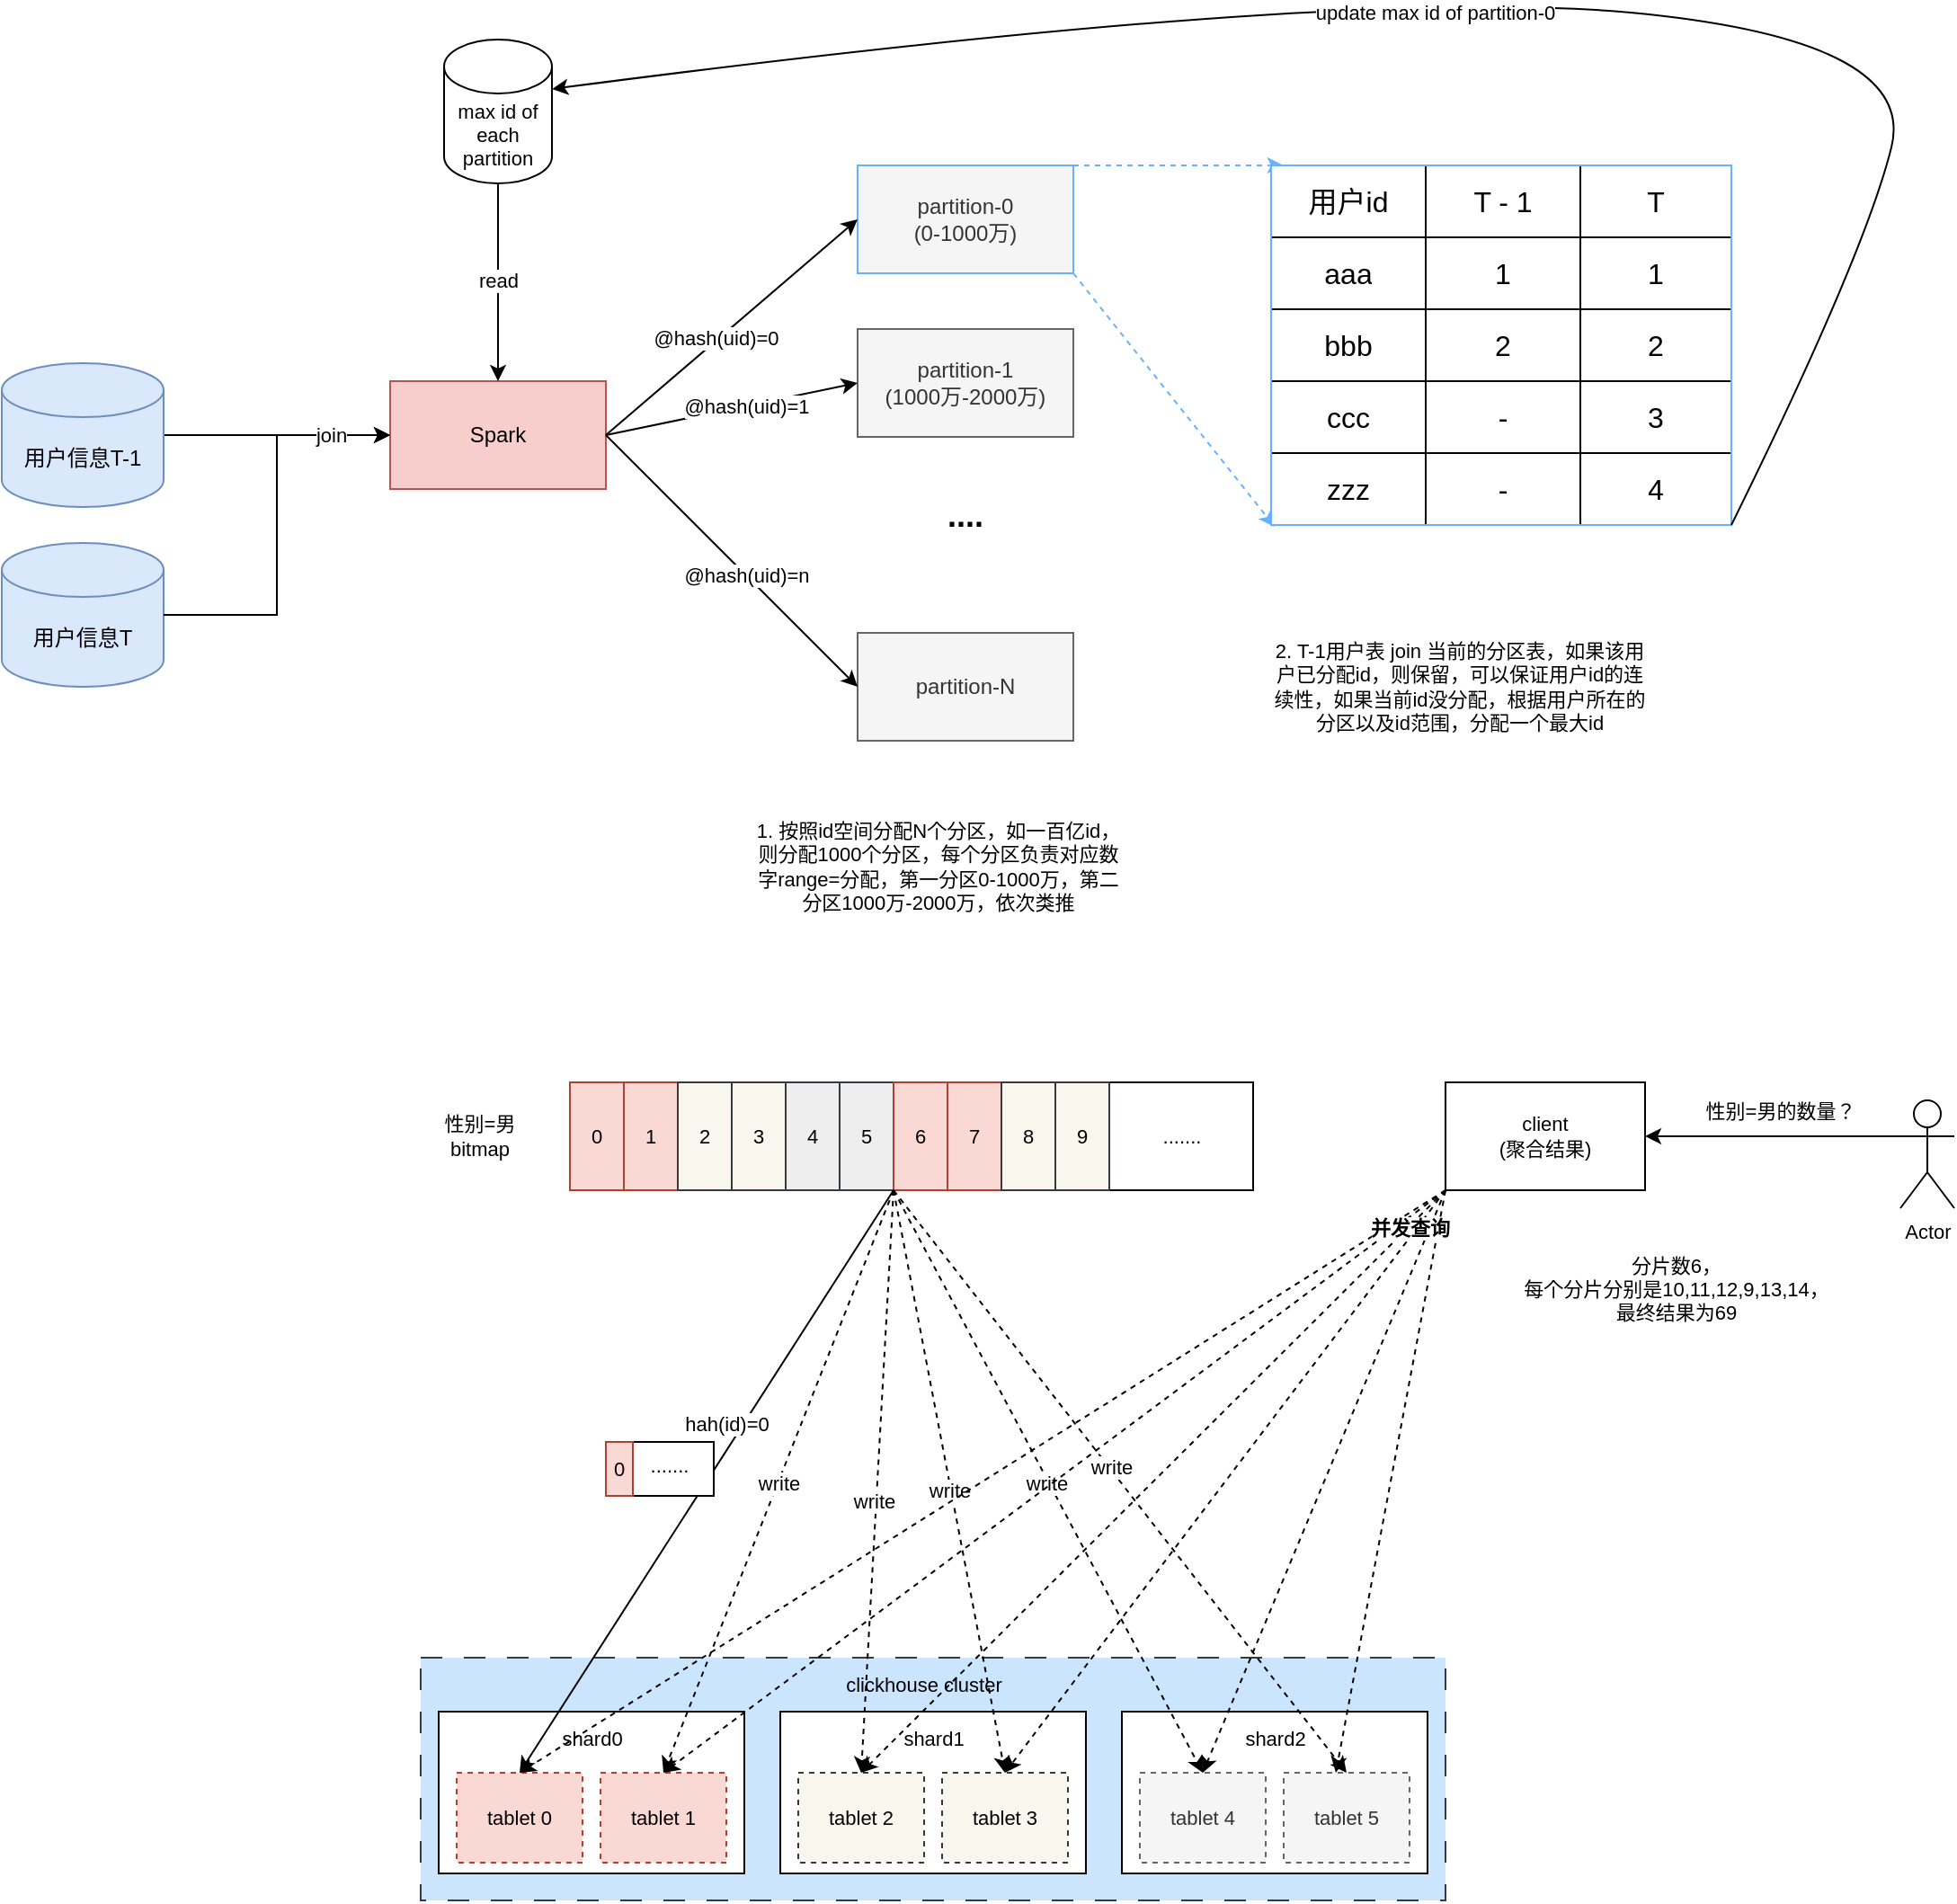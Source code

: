 <mxfile version="20.8.23" type="github">
  <diagram name="第 1 页" id="nkp_MTn814R25akcquSp">
    <mxGraphModel dx="1385" dy="1883" grid="1" gridSize="10" guides="1" tooltips="1" connect="1" arrows="1" fold="1" page="1" pageScale="1" pageWidth="827" pageHeight="1169" math="0" shadow="0">
      <root>
        <mxCell id="0" />
        <mxCell id="1" parent="0" />
        <mxCell id="lXcfenjcooxFhSZYw2Mp-126" value="" style="group" vertex="1" connectable="0" parent="1">
          <mxGeometry x="257" y="920" width="570" height="135" as="geometry" />
        </mxCell>
        <mxCell id="lXcfenjcooxFhSZYw2Mp-108" value="" style="rounded=0;whiteSpace=wrap;html=1;strokeColor=#36393d;fontSize=11;fillColor=#cce5ff;dashed=1;dashPattern=12 12;" vertex="1" parent="lXcfenjcooxFhSZYw2Mp-126">
          <mxGeometry width="570" height="135" as="geometry" />
        </mxCell>
        <mxCell id="lXcfenjcooxFhSZYw2Mp-89" value="" style="rounded=0;whiteSpace=wrap;html=1;strokeColor=#000000;fontSize=11;fillColor=default;" vertex="1" parent="lXcfenjcooxFhSZYw2Mp-126">
          <mxGeometry x="10" y="30" width="170" height="90" as="geometry" />
        </mxCell>
        <mxCell id="lXcfenjcooxFhSZYw2Mp-93" value="shard0" style="text;html=1;align=center;verticalAlign=middle;resizable=0;points=[];autosize=1;strokeColor=none;fillColor=none;fontSize=11;" vertex="1" parent="lXcfenjcooxFhSZYw2Mp-126">
          <mxGeometry x="65" y="30" width="60" height="30" as="geometry" />
        </mxCell>
        <mxCell id="lXcfenjcooxFhSZYw2Mp-96" value="tablet 0" style="rounded=0;whiteSpace=wrap;html=1;strokeColor=#ae4132;fontSize=11;fillColor=#fad9d5;dashed=1;" vertex="1" parent="lXcfenjcooxFhSZYw2Mp-126">
          <mxGeometry x="20" y="64" width="70" height="50" as="geometry" />
        </mxCell>
        <mxCell id="lXcfenjcooxFhSZYw2Mp-97" value="tablet 1" style="rounded=0;whiteSpace=wrap;html=1;strokeColor=#ae4132;fontSize=11;fillColor=#fad9d5;dashed=1;" vertex="1" parent="lXcfenjcooxFhSZYw2Mp-126">
          <mxGeometry x="100" y="64" width="70" height="50" as="geometry" />
        </mxCell>
        <mxCell id="lXcfenjcooxFhSZYw2Mp-98" value="" style="rounded=0;whiteSpace=wrap;html=1;strokeColor=#000000;fontSize=11;fillColor=default;" vertex="1" parent="lXcfenjcooxFhSZYw2Mp-126">
          <mxGeometry x="200" y="30" width="170" height="90" as="geometry" />
        </mxCell>
        <mxCell id="lXcfenjcooxFhSZYw2Mp-99" value="shard1" style="text;html=1;align=center;verticalAlign=middle;resizable=0;points=[];autosize=1;strokeColor=none;fillColor=none;fontSize=11;" vertex="1" parent="lXcfenjcooxFhSZYw2Mp-126">
          <mxGeometry x="255" y="30" width="60" height="30" as="geometry" />
        </mxCell>
        <mxCell id="lXcfenjcooxFhSZYw2Mp-100" value="tablet 2" style="rounded=0;whiteSpace=wrap;html=1;strokeColor=#36393d;fontSize=11;fillColor=#f9f7ed;dashed=1;" vertex="1" parent="lXcfenjcooxFhSZYw2Mp-126">
          <mxGeometry x="210" y="64" width="70" height="50" as="geometry" />
        </mxCell>
        <mxCell id="lXcfenjcooxFhSZYw2Mp-101" value="tablet 3" style="rounded=0;whiteSpace=wrap;html=1;strokeColor=#36393d;fontSize=11;fillColor=#f9f7ed;dashed=1;" vertex="1" parent="lXcfenjcooxFhSZYw2Mp-126">
          <mxGeometry x="290" y="64" width="70" height="50" as="geometry" />
        </mxCell>
        <mxCell id="lXcfenjcooxFhSZYw2Mp-102" value="" style="rounded=0;whiteSpace=wrap;html=1;strokeColor=#000000;fontSize=11;fillColor=default;" vertex="1" parent="lXcfenjcooxFhSZYw2Mp-126">
          <mxGeometry x="390" y="30" width="170" height="90" as="geometry" />
        </mxCell>
        <mxCell id="lXcfenjcooxFhSZYw2Mp-103" value="shard2" style="text;html=1;align=center;verticalAlign=middle;resizable=0;points=[];autosize=1;strokeColor=none;fillColor=none;fontSize=11;" vertex="1" parent="lXcfenjcooxFhSZYw2Mp-126">
          <mxGeometry x="445" y="30" width="60" height="30" as="geometry" />
        </mxCell>
        <mxCell id="lXcfenjcooxFhSZYw2Mp-104" value="tablet 4" style="rounded=0;whiteSpace=wrap;html=1;strokeColor=#666666;fontSize=11;fillColor=#f5f5f5;dashed=1;fontColor=#333333;" vertex="1" parent="lXcfenjcooxFhSZYw2Mp-126">
          <mxGeometry x="400" y="64" width="70" height="50" as="geometry" />
        </mxCell>
        <mxCell id="lXcfenjcooxFhSZYw2Mp-105" value="tablet 5" style="rounded=0;whiteSpace=wrap;html=1;strokeColor=#666666;fontSize=11;fillColor=#f5f5f5;dashed=1;fontColor=#333333;" vertex="1" parent="lXcfenjcooxFhSZYw2Mp-126">
          <mxGeometry x="480" y="64" width="70" height="50" as="geometry" />
        </mxCell>
        <mxCell id="lXcfenjcooxFhSZYw2Mp-109" value="clickhouse cluster" style="text;html=1;strokeColor=none;fillColor=none;align=center;verticalAlign=middle;whiteSpace=wrap;rounded=0;fontSize=11;" vertex="1" parent="lXcfenjcooxFhSZYw2Mp-126">
          <mxGeometry x="230" width="100" height="30" as="geometry" />
        </mxCell>
        <mxCell id="lXcfenjcooxFhSZYw2Mp-1" value="Spark" style="rounded=0;whiteSpace=wrap;html=1;fillColor=#f8cecc;strokeColor=#b85450;" vertex="1" parent="1">
          <mxGeometry x="240" y="210" width="120" height="60" as="geometry" />
        </mxCell>
        <mxCell id="lXcfenjcooxFhSZYw2Mp-6" value="" style="edgeStyle=orthogonalEdgeStyle;rounded=0;orthogonalLoop=1;jettySize=auto;html=1;" edge="1" parent="1" source="lXcfenjcooxFhSZYw2Mp-2" target="lXcfenjcooxFhSZYw2Mp-1">
          <mxGeometry relative="1" as="geometry" />
        </mxCell>
        <mxCell id="lXcfenjcooxFhSZYw2Mp-2" value="用户信息T-1" style="shape=cylinder3;whiteSpace=wrap;html=1;boundedLbl=1;backgroundOutline=1;size=15;fillColor=#dae8fc;strokeColor=#6c8ebf;" vertex="1" parent="1">
          <mxGeometry x="24" y="200" width="90" height="80" as="geometry" />
        </mxCell>
        <mxCell id="lXcfenjcooxFhSZYw2Mp-3" value="partition-0&lt;br&gt;(0-1000万)" style="rounded=0;whiteSpace=wrap;html=1;fillColor=#f5f5f5;fontColor=#333333;strokeColor=#66B2FF;" vertex="1" parent="1">
          <mxGeometry x="500" y="90" width="120" height="60" as="geometry" />
        </mxCell>
        <mxCell id="lXcfenjcooxFhSZYw2Mp-4" value="partition-1&lt;br&gt;(1000万-2000万)" style="rounded=0;whiteSpace=wrap;html=1;fillColor=#f5f5f5;fontColor=#333333;strokeColor=#666666;" vertex="1" parent="1">
          <mxGeometry x="500" y="181" width="120" height="60" as="geometry" />
        </mxCell>
        <mxCell id="lXcfenjcooxFhSZYw2Mp-5" value="partition-N" style="rounded=0;whiteSpace=wrap;html=1;fillColor=#f5f5f5;fontColor=#333333;strokeColor=#666666;" vertex="1" parent="1">
          <mxGeometry x="500" y="350" width="120" height="60" as="geometry" />
        </mxCell>
        <mxCell id="lXcfenjcooxFhSZYw2Mp-7" value="&lt;b&gt;&lt;font style=&quot;font-size: 18px;&quot;&gt;....&lt;/font&gt;&lt;/b&gt;" style="text;html=1;strokeColor=none;fillColor=none;align=center;verticalAlign=middle;whiteSpace=wrap;rounded=0;" vertex="1" parent="1">
          <mxGeometry x="530" y="270" width="60" height="30" as="geometry" />
        </mxCell>
        <mxCell id="lXcfenjcooxFhSZYw2Mp-9" value="" style="endArrow=classic;html=1;rounded=0;fontSize=11;entryX=0;entryY=0.5;entryDx=0;entryDy=0;exitX=1;exitY=0.5;exitDx=0;exitDy=0;" edge="1" parent="1" source="lXcfenjcooxFhSZYw2Mp-1" target="lXcfenjcooxFhSZYw2Mp-3">
          <mxGeometry width="50" height="50" relative="1" as="geometry">
            <mxPoint x="350" y="420" as="sourcePoint" />
            <mxPoint x="400" y="370" as="targetPoint" />
          </mxGeometry>
        </mxCell>
        <mxCell id="lXcfenjcooxFhSZYw2Mp-10" value="@hash(uid)=0" style="edgeLabel;html=1;align=center;verticalAlign=middle;resizable=0;points=[];fontSize=11;" vertex="1" connectable="0" parent="lXcfenjcooxFhSZYw2Mp-9">
          <mxGeometry x="-0.116" y="1" relative="1" as="geometry">
            <mxPoint as="offset" />
          </mxGeometry>
        </mxCell>
        <mxCell id="lXcfenjcooxFhSZYw2Mp-11" value="" style="endArrow=classic;html=1;rounded=0;fontSize=11;entryX=0;entryY=0.5;entryDx=0;entryDy=0;exitX=1;exitY=0.5;exitDx=0;exitDy=0;" edge="1" parent="1" source="lXcfenjcooxFhSZYw2Mp-1" target="lXcfenjcooxFhSZYw2Mp-4">
          <mxGeometry width="50" height="50" relative="1" as="geometry">
            <mxPoint x="370" y="250" as="sourcePoint" />
            <mxPoint x="530" y="130" as="targetPoint" />
          </mxGeometry>
        </mxCell>
        <mxCell id="lXcfenjcooxFhSZYw2Mp-13" value="@hash(uid)=1" style="edgeLabel;html=1;align=center;verticalAlign=middle;resizable=0;points=[];fontSize=11;" vertex="1" connectable="0" parent="lXcfenjcooxFhSZYw2Mp-11">
          <mxGeometry x="0.112" relative="1" as="geometry">
            <mxPoint as="offset" />
          </mxGeometry>
        </mxCell>
        <mxCell id="lXcfenjcooxFhSZYw2Mp-14" value="" style="endArrow=classic;html=1;rounded=0;fontSize=11;entryX=0;entryY=0.5;entryDx=0;entryDy=0;exitX=1;exitY=0.5;exitDx=0;exitDy=0;" edge="1" parent="1" source="lXcfenjcooxFhSZYw2Mp-1" target="lXcfenjcooxFhSZYw2Mp-5">
          <mxGeometry width="50" height="50" relative="1" as="geometry">
            <mxPoint x="370" y="250" as="sourcePoint" />
            <mxPoint x="530" y="210" as="targetPoint" />
          </mxGeometry>
        </mxCell>
        <mxCell id="lXcfenjcooxFhSZYw2Mp-15" value="@hash(uid)=n" style="edgeLabel;html=1;align=center;verticalAlign=middle;resizable=0;points=[];fontSize=11;" vertex="1" connectable="0" parent="lXcfenjcooxFhSZYw2Mp-14">
          <mxGeometry x="0.112" relative="1" as="geometry">
            <mxPoint as="offset" />
          </mxGeometry>
        </mxCell>
        <mxCell id="lXcfenjcooxFhSZYw2Mp-16" value="用户信息T" style="shape=cylinder3;whiteSpace=wrap;html=1;boundedLbl=1;backgroundOutline=1;size=15;fillColor=#dae8fc;strokeColor=#6c8ebf;" vertex="1" parent="1">
          <mxGeometry x="24" y="300" width="90" height="80" as="geometry" />
        </mxCell>
        <mxCell id="lXcfenjcooxFhSZYw2Mp-17" value="" style="edgeStyle=orthogonalEdgeStyle;rounded=0;orthogonalLoop=1;jettySize=auto;html=1;entryX=0;entryY=0.5;entryDx=0;entryDy=0;" edge="1" parent="1" source="lXcfenjcooxFhSZYw2Mp-16" target="lXcfenjcooxFhSZYw2Mp-1">
          <mxGeometry relative="1" as="geometry">
            <mxPoint x="150" y="250" as="sourcePoint" />
            <mxPoint x="250" y="250" as="targetPoint" />
          </mxGeometry>
        </mxCell>
        <mxCell id="lXcfenjcooxFhSZYw2Mp-18" value="join" style="edgeLabel;html=1;align=center;verticalAlign=middle;resizable=0;points=[];fontSize=11;" vertex="1" connectable="0" parent="lXcfenjcooxFhSZYw2Mp-17">
          <mxGeometry x="0.708" relative="1" as="geometry">
            <mxPoint as="offset" />
          </mxGeometry>
        </mxCell>
        <mxCell id="lXcfenjcooxFhSZYw2Mp-19" value="1. 按照id空间分配N个分区，如一百亿id，则分配1000个分区，每个分区负责对应数字range=分配，第一分区0-1000万，第二分区1000万-2000万，依次类推" style="text;html=1;strokeColor=none;fillColor=none;align=center;verticalAlign=middle;whiteSpace=wrap;rounded=0;fontSize=11;" vertex="1" parent="1">
          <mxGeometry x="440" y="440" width="210" height="80" as="geometry" />
        </mxCell>
        <mxCell id="lXcfenjcooxFhSZYw2Mp-21" value="2. T-1用户表 join 当前的分区表，如果该用户已分配id，则保留，可以保证用户id的连续性，如果当前id没分配，根据用户所在的分区以及id范围，分配一个最大id" style="text;html=1;strokeColor=none;fillColor=none;align=center;verticalAlign=middle;whiteSpace=wrap;rounded=0;fontSize=11;" vertex="1" parent="1">
          <mxGeometry x="730" y="340" width="210" height="80" as="geometry" />
        </mxCell>
        <mxCell id="lXcfenjcooxFhSZYw2Mp-81" value="" style="endArrow=classic;html=1;rounded=0;fontSize=11;exitX=1;exitY=0;exitDx=0;exitDy=0;dashed=1;entryX=0.027;entryY=0;entryDx=0;entryDy=0;entryPerimeter=0;strokeColor=#66B2FF;" edge="1" parent="1" source="lXcfenjcooxFhSZYw2Mp-3" target="lXcfenjcooxFhSZYw2Mp-23">
          <mxGeometry width="50" height="50" relative="1" as="geometry">
            <mxPoint x="670" y="90" as="sourcePoint" />
            <mxPoint x="720" y="140" as="targetPoint" />
          </mxGeometry>
        </mxCell>
        <mxCell id="lXcfenjcooxFhSZYw2Mp-82" value="" style="endArrow=classic;html=1;rounded=0;fontSize=11;exitX=1;exitY=1;exitDx=0;exitDy=0;entryX=0.008;entryY=1.025;entryDx=0;entryDy=0;entryPerimeter=0;dashed=1;strokeColor=#66B2FF;" edge="1" parent="1" source="lXcfenjcooxFhSZYw2Mp-3" target="lXcfenjcooxFhSZYw2Mp-71">
          <mxGeometry width="50" height="50" relative="1" as="geometry">
            <mxPoint x="660" y="330" as="sourcePoint" />
            <mxPoint x="710" y="280" as="targetPoint" />
          </mxGeometry>
        </mxCell>
        <mxCell id="lXcfenjcooxFhSZYw2Mp-22" value="" style="shape=table;startSize=0;container=1;collapsible=0;childLayout=tableLayout;fontSize=16;strokeColor=#000000;" vertex="1" parent="1">
          <mxGeometry x="730" y="90" width="256" height="200" as="geometry" />
        </mxCell>
        <mxCell id="lXcfenjcooxFhSZYw2Mp-23" value="" style="shape=tableRow;horizontal=0;startSize=0;swimlaneHead=0;swimlaneBody=0;strokeColor=inherit;top=0;left=0;bottom=0;right=0;collapsible=0;dropTarget=0;fillColor=none;points=[[0,0.5],[1,0.5]];portConstraint=eastwest;fontSize=16;" vertex="1" parent="lXcfenjcooxFhSZYw2Mp-22">
          <mxGeometry width="256" height="40" as="geometry" />
        </mxCell>
        <mxCell id="lXcfenjcooxFhSZYw2Mp-24" value="用户id" style="shape=partialRectangle;html=1;whiteSpace=wrap;connectable=0;strokeColor=inherit;overflow=hidden;fillColor=none;top=0;left=0;bottom=0;right=0;pointerEvents=1;fontSize=16;" vertex="1" parent="lXcfenjcooxFhSZYw2Mp-23">
          <mxGeometry width="86" height="40" as="geometry">
            <mxRectangle width="86" height="40" as="alternateBounds" />
          </mxGeometry>
        </mxCell>
        <mxCell id="lXcfenjcooxFhSZYw2Mp-74" value="T - 1" style="shape=partialRectangle;html=1;whiteSpace=wrap;connectable=0;strokeColor=inherit;overflow=hidden;fillColor=none;top=0;left=0;bottom=0;right=0;pointerEvents=1;fontSize=16;" vertex="1" parent="lXcfenjcooxFhSZYw2Mp-23">
          <mxGeometry x="86" width="86" height="40" as="geometry">
            <mxRectangle width="86" height="40" as="alternateBounds" />
          </mxGeometry>
        </mxCell>
        <mxCell id="lXcfenjcooxFhSZYw2Mp-25" value="T" style="shape=partialRectangle;html=1;whiteSpace=wrap;connectable=0;strokeColor=inherit;overflow=hidden;fillColor=none;top=0;left=0;bottom=0;right=0;pointerEvents=1;fontSize=16;" vertex="1" parent="lXcfenjcooxFhSZYw2Mp-23">
          <mxGeometry x="172" width="84" height="40" as="geometry">
            <mxRectangle width="84" height="40" as="alternateBounds" />
          </mxGeometry>
        </mxCell>
        <mxCell id="lXcfenjcooxFhSZYw2Mp-27" value="" style="shape=tableRow;horizontal=0;startSize=0;swimlaneHead=0;swimlaneBody=0;strokeColor=inherit;top=0;left=0;bottom=0;right=0;collapsible=0;dropTarget=0;fillColor=none;points=[[0,0.5],[1,0.5]];portConstraint=eastwest;fontSize=16;" vertex="1" parent="lXcfenjcooxFhSZYw2Mp-22">
          <mxGeometry y="40" width="256" height="40" as="geometry" />
        </mxCell>
        <mxCell id="lXcfenjcooxFhSZYw2Mp-28" value="aaa" style="shape=partialRectangle;html=1;whiteSpace=wrap;connectable=0;strokeColor=inherit;overflow=hidden;fillColor=none;top=0;left=0;bottom=0;right=0;pointerEvents=1;fontSize=16;" vertex="1" parent="lXcfenjcooxFhSZYw2Mp-27">
          <mxGeometry width="86" height="40" as="geometry">
            <mxRectangle width="86" height="40" as="alternateBounds" />
          </mxGeometry>
        </mxCell>
        <mxCell id="lXcfenjcooxFhSZYw2Mp-75" value="1" style="shape=partialRectangle;html=1;whiteSpace=wrap;connectable=0;strokeColor=inherit;overflow=hidden;fillColor=none;top=0;left=0;bottom=0;right=0;pointerEvents=1;fontSize=16;" vertex="1" parent="lXcfenjcooxFhSZYw2Mp-27">
          <mxGeometry x="86" width="86" height="40" as="geometry">
            <mxRectangle width="86" height="40" as="alternateBounds" />
          </mxGeometry>
        </mxCell>
        <mxCell id="lXcfenjcooxFhSZYw2Mp-29" value="1" style="shape=partialRectangle;html=1;whiteSpace=wrap;connectable=0;strokeColor=inherit;overflow=hidden;fillColor=none;top=0;left=0;bottom=0;right=0;pointerEvents=1;fontSize=16;" vertex="1" parent="lXcfenjcooxFhSZYw2Mp-27">
          <mxGeometry x="172" width="84" height="40" as="geometry">
            <mxRectangle width="84" height="40" as="alternateBounds" />
          </mxGeometry>
        </mxCell>
        <mxCell id="lXcfenjcooxFhSZYw2Mp-31" value="" style="shape=tableRow;horizontal=0;startSize=0;swimlaneHead=0;swimlaneBody=0;strokeColor=inherit;top=0;left=0;bottom=0;right=0;collapsible=0;dropTarget=0;fillColor=none;points=[[0,0.5],[1,0.5]];portConstraint=eastwest;fontSize=16;" vertex="1" parent="lXcfenjcooxFhSZYw2Mp-22">
          <mxGeometry y="80" width="256" height="40" as="geometry" />
        </mxCell>
        <mxCell id="lXcfenjcooxFhSZYw2Mp-32" value="bbb" style="shape=partialRectangle;html=1;whiteSpace=wrap;connectable=0;strokeColor=inherit;overflow=hidden;fillColor=none;top=0;left=0;bottom=0;right=0;pointerEvents=1;fontSize=16;" vertex="1" parent="lXcfenjcooxFhSZYw2Mp-31">
          <mxGeometry width="86" height="40" as="geometry">
            <mxRectangle width="86" height="40" as="alternateBounds" />
          </mxGeometry>
        </mxCell>
        <mxCell id="lXcfenjcooxFhSZYw2Mp-76" value="2" style="shape=partialRectangle;html=1;whiteSpace=wrap;connectable=0;strokeColor=inherit;overflow=hidden;fillColor=none;top=0;left=0;bottom=0;right=0;pointerEvents=1;fontSize=16;" vertex="1" parent="lXcfenjcooxFhSZYw2Mp-31">
          <mxGeometry x="86" width="86" height="40" as="geometry">
            <mxRectangle width="86" height="40" as="alternateBounds" />
          </mxGeometry>
        </mxCell>
        <mxCell id="lXcfenjcooxFhSZYw2Mp-33" value="2" style="shape=partialRectangle;html=1;whiteSpace=wrap;connectable=0;strokeColor=inherit;overflow=hidden;fillColor=none;top=0;left=0;bottom=0;right=0;pointerEvents=1;fontSize=16;" vertex="1" parent="lXcfenjcooxFhSZYw2Mp-31">
          <mxGeometry x="172" width="84" height="40" as="geometry">
            <mxRectangle width="84" height="40" as="alternateBounds" />
          </mxGeometry>
        </mxCell>
        <mxCell id="lXcfenjcooxFhSZYw2Mp-48" value="" style="shape=tableRow;horizontal=0;startSize=0;swimlaneHead=0;swimlaneBody=0;strokeColor=inherit;top=0;left=0;bottom=0;right=0;collapsible=0;dropTarget=0;fillColor=none;points=[[0,0.5],[1,0.5]];portConstraint=eastwest;fontSize=16;" vertex="1" parent="lXcfenjcooxFhSZYw2Mp-22">
          <mxGeometry y="120" width="256" height="40" as="geometry" />
        </mxCell>
        <mxCell id="lXcfenjcooxFhSZYw2Mp-49" value="ccc" style="shape=partialRectangle;html=1;whiteSpace=wrap;connectable=0;strokeColor=inherit;overflow=hidden;fillColor=none;top=0;left=0;bottom=0;right=0;pointerEvents=1;fontSize=16;" vertex="1" parent="lXcfenjcooxFhSZYw2Mp-48">
          <mxGeometry width="86" height="40" as="geometry">
            <mxRectangle width="86" height="40" as="alternateBounds" />
          </mxGeometry>
        </mxCell>
        <mxCell id="lXcfenjcooxFhSZYw2Mp-77" value="-" style="shape=partialRectangle;html=1;whiteSpace=wrap;connectable=0;strokeColor=inherit;overflow=hidden;fillColor=none;top=0;left=0;bottom=0;right=0;pointerEvents=1;fontSize=16;" vertex="1" parent="lXcfenjcooxFhSZYw2Mp-48">
          <mxGeometry x="86" width="86" height="40" as="geometry">
            <mxRectangle width="86" height="40" as="alternateBounds" />
          </mxGeometry>
        </mxCell>
        <mxCell id="lXcfenjcooxFhSZYw2Mp-50" value="3" style="shape=partialRectangle;html=1;whiteSpace=wrap;connectable=0;strokeColor=inherit;overflow=hidden;fillColor=none;top=0;left=0;bottom=0;right=0;pointerEvents=1;fontSize=16;" vertex="1" parent="lXcfenjcooxFhSZYw2Mp-48">
          <mxGeometry x="172" width="84" height="40" as="geometry">
            <mxRectangle width="84" height="40" as="alternateBounds" />
          </mxGeometry>
        </mxCell>
        <mxCell id="lXcfenjcooxFhSZYw2Mp-71" value="" style="shape=tableRow;horizontal=0;startSize=0;swimlaneHead=0;swimlaneBody=0;strokeColor=inherit;top=0;left=0;bottom=0;right=0;collapsible=0;dropTarget=0;fillColor=none;points=[[0,0.5],[1,0.5]];portConstraint=eastwest;fontSize=16;" vertex="1" parent="lXcfenjcooxFhSZYw2Mp-22">
          <mxGeometry y="160" width="256" height="40" as="geometry" />
        </mxCell>
        <mxCell id="lXcfenjcooxFhSZYw2Mp-72" value="zzz" style="shape=partialRectangle;html=1;whiteSpace=wrap;connectable=0;strokeColor=inherit;overflow=hidden;fillColor=none;top=0;left=0;bottom=0;right=0;pointerEvents=1;fontSize=16;" vertex="1" parent="lXcfenjcooxFhSZYw2Mp-71">
          <mxGeometry width="86" height="40" as="geometry">
            <mxRectangle width="86" height="40" as="alternateBounds" />
          </mxGeometry>
        </mxCell>
        <mxCell id="lXcfenjcooxFhSZYw2Mp-79" value="-" style="shape=partialRectangle;html=1;whiteSpace=wrap;connectable=0;strokeColor=inherit;overflow=hidden;fillColor=none;top=0;left=0;bottom=0;right=0;pointerEvents=1;fontSize=16;" vertex="1" parent="lXcfenjcooxFhSZYw2Mp-71">
          <mxGeometry x="86" width="86" height="40" as="geometry">
            <mxRectangle width="86" height="40" as="alternateBounds" />
          </mxGeometry>
        </mxCell>
        <mxCell id="lXcfenjcooxFhSZYw2Mp-73" value="4" style="shape=partialRectangle;html=1;whiteSpace=wrap;connectable=0;strokeColor=inherit;overflow=hidden;fillColor=none;top=0;left=0;bottom=0;right=0;pointerEvents=1;fontSize=16;" vertex="1" parent="lXcfenjcooxFhSZYw2Mp-71">
          <mxGeometry x="172" width="84" height="40" as="geometry">
            <mxRectangle width="84" height="40" as="alternateBounds" />
          </mxGeometry>
        </mxCell>
        <mxCell id="lXcfenjcooxFhSZYw2Mp-83" value="" style="rounded=0;whiteSpace=wrap;html=1;fontSize=11;strokeColor=#66B2FF;fillColor=none;" vertex="1" parent="1">
          <mxGeometry x="730" y="90" width="256" height="200" as="geometry" />
        </mxCell>
        <mxCell id="lXcfenjcooxFhSZYw2Mp-85" value="" style="edgeStyle=orthogonalEdgeStyle;curved=1;rounded=0;orthogonalLoop=1;jettySize=auto;html=1;strokeColor=#000000;fontSize=11;" edge="1" parent="1" source="lXcfenjcooxFhSZYw2Mp-84" target="lXcfenjcooxFhSZYw2Mp-1">
          <mxGeometry relative="1" as="geometry" />
        </mxCell>
        <mxCell id="lXcfenjcooxFhSZYw2Mp-87" value="read" style="edgeLabel;html=1;align=center;verticalAlign=middle;resizable=0;points=[];fontSize=11;" vertex="1" connectable="0" parent="lXcfenjcooxFhSZYw2Mp-85">
          <mxGeometry x="-0.045" relative="1" as="geometry">
            <mxPoint y="1" as="offset" />
          </mxGeometry>
        </mxCell>
        <mxCell id="lXcfenjcooxFhSZYw2Mp-84" value="max id of each partition" style="shape=cylinder3;whiteSpace=wrap;html=1;boundedLbl=1;backgroundOutline=1;size=15;strokeColor=#000000;fontSize=11;fillColor=none;" vertex="1" parent="1">
          <mxGeometry x="270" y="20" width="60" height="80" as="geometry" />
        </mxCell>
        <mxCell id="lXcfenjcooxFhSZYw2Mp-86" value="" style="endArrow=classic;html=1;rounded=0;strokeColor=#000000;fontSize=11;curved=1;entryX=1;entryY=0;entryDx=0;entryDy=27.5;entryPerimeter=0;exitX=1;exitY=1;exitDx=0;exitDy=0;" edge="1" parent="1" source="lXcfenjcooxFhSZYw2Mp-83" target="lXcfenjcooxFhSZYw2Mp-84">
          <mxGeometry width="50" height="50" relative="1" as="geometry">
            <mxPoint x="1020" y="300" as="sourcePoint" />
            <mxPoint x="1120" y="190" as="targetPoint" />
            <Array as="points">
              <mxPoint x="1060" y="140" />
              <mxPoint x="1090" y="20" />
              <mxPoint x="770" y="-10" />
            </Array>
          </mxGeometry>
        </mxCell>
        <mxCell id="lXcfenjcooxFhSZYw2Mp-88" value="update max id of partition-0" style="edgeLabel;html=1;align=center;verticalAlign=middle;resizable=0;points=[];fontSize=11;" vertex="1" connectable="0" parent="lXcfenjcooxFhSZYw2Mp-86">
          <mxGeometry x="0.061" y="10" relative="1" as="geometry">
            <mxPoint as="offset" />
          </mxGeometry>
        </mxCell>
        <mxCell id="lXcfenjcooxFhSZYw2Mp-106" value="" style="rounded=0;whiteSpace=wrap;html=1;strokeColor=#000000;fontSize=11;fillColor=default;" vertex="1" parent="1">
          <mxGeometry x="340" y="600" width="380" height="60" as="geometry" />
        </mxCell>
        <mxCell id="lXcfenjcooxFhSZYw2Mp-107" value="性别=男bitmap" style="text;html=1;strokeColor=none;fillColor=none;align=center;verticalAlign=middle;whiteSpace=wrap;rounded=0;fontSize=11;" vertex="1" parent="1">
          <mxGeometry x="260" y="600" width="60" height="60" as="geometry" />
        </mxCell>
        <mxCell id="lXcfenjcooxFhSZYw2Mp-110" value="0" style="rounded=0;whiteSpace=wrap;html=1;strokeColor=#ae4132;fontSize=11;fillColor=#fad9d5;" vertex="1" parent="1">
          <mxGeometry x="340" y="600" width="30" height="60" as="geometry" />
        </mxCell>
        <mxCell id="lXcfenjcooxFhSZYw2Mp-113" value="1" style="rounded=0;whiteSpace=wrap;html=1;strokeColor=#ae4132;fontSize=11;fillColor=#fad9d5;" vertex="1" parent="1">
          <mxGeometry x="370" y="600" width="30" height="60" as="geometry" />
        </mxCell>
        <mxCell id="lXcfenjcooxFhSZYw2Mp-114" value="2" style="rounded=0;whiteSpace=wrap;html=1;strokeColor=#36393d;fontSize=11;fillColor=#f9f7ed;" vertex="1" parent="1">
          <mxGeometry x="400" y="600" width="30" height="60" as="geometry" />
        </mxCell>
        <mxCell id="lXcfenjcooxFhSZYw2Mp-115" value="3" style="rounded=0;whiteSpace=wrap;html=1;strokeColor=#36393d;fontSize=11;fillColor=#f9f7ed;" vertex="1" parent="1">
          <mxGeometry x="430" y="600" width="30" height="60" as="geometry" />
        </mxCell>
        <mxCell id="lXcfenjcooxFhSZYw2Mp-116" value="4" style="rounded=0;whiteSpace=wrap;html=1;strokeColor=#36393d;fontSize=11;fillColor=#eeeeee;" vertex="1" parent="1">
          <mxGeometry x="460" y="600" width="30" height="60" as="geometry" />
        </mxCell>
        <mxCell id="lXcfenjcooxFhSZYw2Mp-117" value="5" style="rounded=0;whiteSpace=wrap;html=1;strokeColor=#36393d;fontSize=11;fillColor=#eeeeee;" vertex="1" parent="1">
          <mxGeometry x="490" y="600" width="30" height="60" as="geometry" />
        </mxCell>
        <mxCell id="lXcfenjcooxFhSZYw2Mp-119" value="6" style="rounded=0;whiteSpace=wrap;html=1;strokeColor=#ae4132;fontSize=11;fillColor=#fad9d5;" vertex="1" parent="1">
          <mxGeometry x="520" y="600" width="30" height="60" as="geometry" />
        </mxCell>
        <mxCell id="lXcfenjcooxFhSZYw2Mp-120" value="7" style="rounded=0;whiteSpace=wrap;html=1;strokeColor=#ae4132;fontSize=11;fillColor=#fad9d5;" vertex="1" parent="1">
          <mxGeometry x="550" y="600" width="30" height="60" as="geometry" />
        </mxCell>
        <mxCell id="lXcfenjcooxFhSZYw2Mp-121" value="8" style="rounded=0;whiteSpace=wrap;html=1;strokeColor=#36393d;fontSize=11;fillColor=#f9f7ed;" vertex="1" parent="1">
          <mxGeometry x="580" y="600" width="30" height="60" as="geometry" />
        </mxCell>
        <mxCell id="lXcfenjcooxFhSZYw2Mp-122" value="9" style="rounded=0;whiteSpace=wrap;html=1;strokeColor=#36393d;fontSize=11;fillColor=#f9f7ed;" vertex="1" parent="1">
          <mxGeometry x="610" y="600" width="30" height="60" as="geometry" />
        </mxCell>
        <mxCell id="lXcfenjcooxFhSZYw2Mp-123" value="......." style="text;html=1;align=center;verticalAlign=middle;resizable=0;points=[];autosize=1;strokeColor=none;fillColor=none;fontSize=11;" vertex="1" parent="1">
          <mxGeometry x="660" y="615" width="40" height="30" as="geometry" />
        </mxCell>
        <mxCell id="lXcfenjcooxFhSZYw2Mp-124" value="" style="endArrow=classic;html=1;rounded=0;strokeColor=#000000;fontSize=11;curved=1;entryX=0.5;entryY=0;entryDx=0;entryDy=0;exitX=1;exitY=1;exitDx=0;exitDy=0;" edge="1" parent="1" source="lXcfenjcooxFhSZYw2Mp-117" target="lXcfenjcooxFhSZYw2Mp-96">
          <mxGeometry width="50" height="50" relative="1" as="geometry">
            <mxPoint x="310" y="790" as="sourcePoint" />
            <mxPoint x="360" y="740" as="targetPoint" />
          </mxGeometry>
        </mxCell>
        <mxCell id="lXcfenjcooxFhSZYw2Mp-141" value="hah(id)=0" style="edgeLabel;html=1;align=center;verticalAlign=middle;resizable=0;points=[];fontSize=11;" vertex="1" connectable="0" parent="lXcfenjcooxFhSZYw2Mp-124">
          <mxGeometry x="-0.02" y="2" relative="1" as="geometry">
            <mxPoint x="7" y="-30" as="offset" />
          </mxGeometry>
        </mxCell>
        <mxCell id="lXcfenjcooxFhSZYw2Mp-127" value="" style="endArrow=classic;html=1;rounded=0;strokeColor=#000000;fontSize=11;curved=1;entryX=0.5;entryY=0;entryDx=0;entryDy=0;exitX=0;exitY=1;exitDx=0;exitDy=0;dashed=1;" edge="1" parent="1" source="lXcfenjcooxFhSZYw2Mp-119" target="lXcfenjcooxFhSZYw2Mp-97">
          <mxGeometry width="50" height="50" relative="1" as="geometry">
            <mxPoint x="530" y="670" as="sourcePoint" />
            <mxPoint x="295" y="894" as="targetPoint" />
          </mxGeometry>
        </mxCell>
        <mxCell id="lXcfenjcooxFhSZYw2Mp-143" value="write" style="edgeLabel;html=1;align=center;verticalAlign=middle;resizable=0;points=[];fontSize=11;" vertex="1" connectable="0" parent="lXcfenjcooxFhSZYw2Mp-127">
          <mxGeometry x="0.005" relative="1" as="geometry">
            <mxPoint as="offset" />
          </mxGeometry>
        </mxCell>
        <mxCell id="lXcfenjcooxFhSZYw2Mp-129" value="" style="endArrow=classic;html=1;rounded=0;strokeColor=#000000;fontSize=11;curved=1;entryX=0.5;entryY=0;entryDx=0;entryDy=0;exitX=0;exitY=1;exitDx=0;exitDy=0;dashed=1;" edge="1" parent="1" source="lXcfenjcooxFhSZYw2Mp-119" target="lXcfenjcooxFhSZYw2Mp-100">
          <mxGeometry width="50" height="50" relative="1" as="geometry">
            <mxPoint x="530" y="670" as="sourcePoint" />
            <mxPoint x="402" y="994" as="targetPoint" />
          </mxGeometry>
        </mxCell>
        <mxCell id="lXcfenjcooxFhSZYw2Mp-144" value="write" style="edgeLabel;html=1;align=center;verticalAlign=middle;resizable=0;points=[];fontSize=11;" vertex="1" connectable="0" parent="lXcfenjcooxFhSZYw2Mp-129">
          <mxGeometry x="0.069" y="-2" relative="1" as="geometry">
            <mxPoint as="offset" />
          </mxGeometry>
        </mxCell>
        <mxCell id="lXcfenjcooxFhSZYw2Mp-131" value="" style="endArrow=classic;html=1;rounded=0;strokeColor=#000000;fontSize=11;curved=1;entryX=0.5;entryY=0;entryDx=0;entryDy=0;exitX=1;exitY=1;exitDx=0;exitDy=0;dashed=1;" edge="1" parent="1" source="lXcfenjcooxFhSZYw2Mp-117" target="lXcfenjcooxFhSZYw2Mp-101">
          <mxGeometry width="50" height="50" relative="1" as="geometry">
            <mxPoint x="540" y="680" as="sourcePoint" />
            <mxPoint x="412" y="1004" as="targetPoint" />
          </mxGeometry>
        </mxCell>
        <mxCell id="lXcfenjcooxFhSZYw2Mp-145" value="write" style="edgeLabel;html=1;align=center;verticalAlign=middle;resizable=0;points=[];fontSize=11;" vertex="1" connectable="0" parent="lXcfenjcooxFhSZYw2Mp-131">
          <mxGeometry x="0.03" y="-1" relative="1" as="geometry">
            <mxPoint as="offset" />
          </mxGeometry>
        </mxCell>
        <mxCell id="lXcfenjcooxFhSZYw2Mp-133" value="" style="endArrow=classic;html=1;rounded=0;strokeColor=#000000;fontSize=11;curved=1;entryX=0.5;entryY=0;entryDx=0;entryDy=0;exitX=1;exitY=1;exitDx=0;exitDy=0;dashed=1;" edge="1" parent="1" source="lXcfenjcooxFhSZYw2Mp-117" target="lXcfenjcooxFhSZYw2Mp-104">
          <mxGeometry width="50" height="50" relative="1" as="geometry">
            <mxPoint x="530" y="670" as="sourcePoint" />
            <mxPoint x="592" y="994" as="targetPoint" />
          </mxGeometry>
        </mxCell>
        <mxCell id="lXcfenjcooxFhSZYw2Mp-146" value="write" style="edgeLabel;html=1;align=center;verticalAlign=middle;resizable=0;points=[];fontSize=11;" vertex="1" connectable="0" parent="lXcfenjcooxFhSZYw2Mp-133">
          <mxGeometry x="-0.0" y="-2" relative="1" as="geometry">
            <mxPoint as="offset" />
          </mxGeometry>
        </mxCell>
        <mxCell id="lXcfenjcooxFhSZYw2Mp-134" value="" style="endArrow=classic;html=1;rounded=0;strokeColor=#000000;fontSize=11;curved=1;entryX=0.5;entryY=0;entryDx=0;entryDy=0;exitX=0;exitY=1;exitDx=0;exitDy=0;dashed=1;" edge="1" parent="1" source="lXcfenjcooxFhSZYw2Mp-119" target="lXcfenjcooxFhSZYw2Mp-105">
          <mxGeometry width="50" height="50" relative="1" as="geometry">
            <mxPoint x="530" y="670" as="sourcePoint" />
            <mxPoint x="702" y="994" as="targetPoint" />
          </mxGeometry>
        </mxCell>
        <mxCell id="lXcfenjcooxFhSZYw2Mp-147" value="write" style="edgeLabel;html=1;align=center;verticalAlign=middle;resizable=0;points=[];fontSize=11;" vertex="1" connectable="0" parent="lXcfenjcooxFhSZYw2Mp-134">
          <mxGeometry x="-0.042" relative="1" as="geometry">
            <mxPoint y="-1" as="offset" />
          </mxGeometry>
        </mxCell>
        <mxCell id="lXcfenjcooxFhSZYw2Mp-139" value="" style="group" vertex="1" connectable="0" parent="1">
          <mxGeometry x="360" y="800" width="60" height="30" as="geometry" />
        </mxCell>
        <mxCell id="lXcfenjcooxFhSZYw2Mp-137" value="" style="rounded=0;whiteSpace=wrap;html=1;strokeColor=#000000;fontSize=11;fillColor=default;" vertex="1" parent="lXcfenjcooxFhSZYw2Mp-139">
          <mxGeometry width="60" height="30" as="geometry" />
        </mxCell>
        <mxCell id="lXcfenjcooxFhSZYw2Mp-135" value="0" style="rounded=0;whiteSpace=wrap;html=1;strokeColor=#ae4132;fontSize=11;fillColor=#fad9d5;" vertex="1" parent="lXcfenjcooxFhSZYw2Mp-139">
          <mxGeometry width="15" height="30" as="geometry" />
        </mxCell>
        <mxCell id="lXcfenjcooxFhSZYw2Mp-138" value="......." style="text;html=1;align=center;verticalAlign=middle;resizable=0;points=[];autosize=1;strokeColor=none;fillColor=none;fontSize=11;" vertex="1" parent="lXcfenjcooxFhSZYw2Mp-139">
          <mxGeometry x="14.998" y="-2" width="40" height="30" as="geometry" />
        </mxCell>
        <mxCell id="lXcfenjcooxFhSZYw2Mp-148" value="client&lt;br&gt;(聚合结果)" style="rounded=0;whiteSpace=wrap;html=1;strokeColor=#000000;fontSize=11;fillColor=default;" vertex="1" parent="1">
          <mxGeometry x="827" y="600" width="111" height="60" as="geometry" />
        </mxCell>
        <mxCell id="lXcfenjcooxFhSZYw2Mp-149" value="Actor" style="shape=umlActor;verticalLabelPosition=bottom;verticalAlign=top;html=1;outlineConnect=0;strokeColor=#000000;fontSize=11;fillColor=default;" vertex="1" parent="1">
          <mxGeometry x="1080" y="610" width="30" height="60" as="geometry" />
        </mxCell>
        <mxCell id="lXcfenjcooxFhSZYw2Mp-150" value="" style="endArrow=classic;html=1;rounded=0;dashed=1;strokeColor=#000000;fontSize=11;curved=1;exitX=0;exitY=1;exitDx=0;exitDy=0;entryX=0.5;entryY=0;entryDx=0;entryDy=0;" edge="1" parent="1" source="lXcfenjcooxFhSZYw2Mp-148" target="lXcfenjcooxFhSZYw2Mp-96">
          <mxGeometry width="50" height="50" relative="1" as="geometry">
            <mxPoint x="700" y="830" as="sourcePoint" />
            <mxPoint x="750" y="780" as="targetPoint" />
          </mxGeometry>
        </mxCell>
        <mxCell id="lXcfenjcooxFhSZYw2Mp-151" value="" style="endArrow=classic;html=1;rounded=0;dashed=1;strokeColor=#000000;fontSize=11;curved=1;exitX=0;exitY=1;exitDx=0;exitDy=0;entryX=0.5;entryY=0;entryDx=0;entryDy=0;" edge="1" parent="1" source="lXcfenjcooxFhSZYw2Mp-148" target="lXcfenjcooxFhSZYw2Mp-97">
          <mxGeometry width="50" height="50" relative="1" as="geometry">
            <mxPoint x="837" y="782" as="sourcePoint" />
            <mxPoint x="322" y="994" as="targetPoint" />
          </mxGeometry>
        </mxCell>
        <mxCell id="lXcfenjcooxFhSZYw2Mp-152" value="" style="endArrow=classic;html=1;rounded=0;dashed=1;strokeColor=#000000;fontSize=11;curved=1;entryX=0.5;entryY=0;entryDx=0;entryDy=0;exitX=0;exitY=1;exitDx=0;exitDy=0;" edge="1" parent="1" source="lXcfenjcooxFhSZYw2Mp-148" target="lXcfenjcooxFhSZYw2Mp-100">
          <mxGeometry width="50" height="50" relative="1" as="geometry">
            <mxPoint x="830" y="770" as="sourcePoint" />
            <mxPoint x="332" y="1004" as="targetPoint" />
          </mxGeometry>
        </mxCell>
        <mxCell id="lXcfenjcooxFhSZYw2Mp-153" value="" style="endArrow=classic;html=1;rounded=0;dashed=1;strokeColor=#000000;fontSize=11;curved=1;exitX=0;exitY=1;exitDx=0;exitDy=0;entryX=0.5;entryY=0;entryDx=0;entryDy=0;" edge="1" parent="1" source="lXcfenjcooxFhSZYw2Mp-148" target="lXcfenjcooxFhSZYw2Mp-101">
          <mxGeometry width="50" height="50" relative="1" as="geometry">
            <mxPoint x="857" y="802" as="sourcePoint" />
            <mxPoint x="342" y="1014" as="targetPoint" />
          </mxGeometry>
        </mxCell>
        <mxCell id="lXcfenjcooxFhSZYw2Mp-154" value="" style="endArrow=classic;html=1;rounded=0;dashed=1;strokeColor=#000000;fontSize=11;curved=1;entryX=0.5;entryY=0;entryDx=0;entryDy=0;exitX=0;exitY=1;exitDx=0;exitDy=0;" edge="1" parent="1" source="lXcfenjcooxFhSZYw2Mp-148" target="lXcfenjcooxFhSZYw2Mp-104">
          <mxGeometry width="50" height="50" relative="1" as="geometry">
            <mxPoint x="830" y="770" as="sourcePoint" />
            <mxPoint x="352" y="1024" as="targetPoint" />
          </mxGeometry>
        </mxCell>
        <mxCell id="lXcfenjcooxFhSZYw2Mp-155" value="" style="endArrow=classic;html=1;rounded=0;dashed=1;strokeColor=#000000;fontSize=11;curved=1;entryX=0.414;entryY=0;entryDx=0;entryDy=0;entryPerimeter=0;exitX=0;exitY=1;exitDx=0;exitDy=0;" edge="1" parent="1" source="lXcfenjcooxFhSZYw2Mp-148" target="lXcfenjcooxFhSZYw2Mp-105">
          <mxGeometry width="50" height="50" relative="1" as="geometry">
            <mxPoint x="830" y="770" as="sourcePoint" />
            <mxPoint x="362" y="1034" as="targetPoint" />
          </mxGeometry>
        </mxCell>
        <mxCell id="lXcfenjcooxFhSZYw2Mp-156" value="&lt;b&gt;并发查询&lt;/b&gt;" style="edgeLabel;html=1;align=center;verticalAlign=middle;resizable=0;points=[];fontSize=11;" vertex="1" connectable="0" parent="lXcfenjcooxFhSZYw2Mp-155">
          <mxGeometry x="-0.67" relative="1" as="geometry">
            <mxPoint x="-10" y="-33" as="offset" />
          </mxGeometry>
        </mxCell>
        <mxCell id="lXcfenjcooxFhSZYw2Mp-159" value="" style="endArrow=classic;html=1;rounded=0;strokeColor=#000000;fontSize=11;curved=1;exitX=0;exitY=0.333;exitDx=0;exitDy=0;exitPerimeter=0;" edge="1" parent="1" source="lXcfenjcooxFhSZYw2Mp-149" target="lXcfenjcooxFhSZYw2Mp-148">
          <mxGeometry width="50" height="50" relative="1" as="geometry">
            <mxPoint x="1000" y="760" as="sourcePoint" />
            <mxPoint x="1050" y="710" as="targetPoint" />
          </mxGeometry>
        </mxCell>
        <mxCell id="lXcfenjcooxFhSZYw2Mp-160" value="性别=男的数量？" style="edgeLabel;html=1;align=center;verticalAlign=middle;resizable=0;points=[];fontSize=11;" vertex="1" connectable="0" parent="lXcfenjcooxFhSZYw2Mp-159">
          <mxGeometry x="0.104" y="-2" relative="1" as="geometry">
            <mxPoint x="11" y="-12" as="offset" />
          </mxGeometry>
        </mxCell>
        <mxCell id="lXcfenjcooxFhSZYw2Mp-163" value="分片数6，&lt;br style=&quot;border-color: var(--border-color);&quot;&gt;&lt;span style=&quot;background-color: rgb(255, 255, 255);&quot;&gt;每个分片分别是10,11,12,9,13,14，&lt;/span&gt;&lt;br style=&quot;border-color: var(--border-color);&quot;&gt;&lt;span style=&quot;background-color: rgb(255, 255, 255);&quot;&gt;最终结果为69&lt;/span&gt;" style="text;html=1;align=center;verticalAlign=middle;resizable=0;points=[];autosize=1;strokeColor=none;fillColor=none;fontSize=11;" vertex="1" parent="1">
          <mxGeometry x="860" y="690" width="190" height="50" as="geometry" />
        </mxCell>
      </root>
    </mxGraphModel>
  </diagram>
</mxfile>
